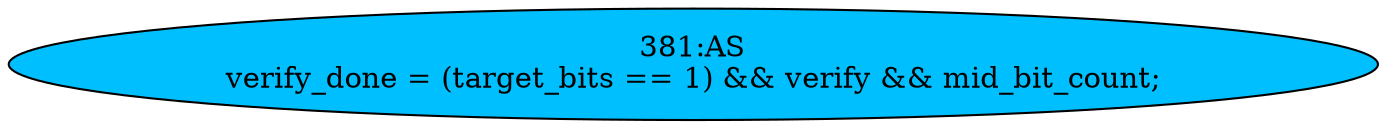 strict digraph "" {
	node [label="\N"];
	"381:AS"	 [ast="<pyverilog.vparser.ast.Assign object at 0x7f7881749ed0>",
		def_var="['verify_done']",
		fillcolor=deepskyblue,
		label="381:AS
verify_done = (target_bits == 1) && verify && mid_bit_count;",
		statements="[]",
		style=filled,
		typ=Assign,
		use_var="['target_bits', 'verify', 'mid_bit_count']"];
}
